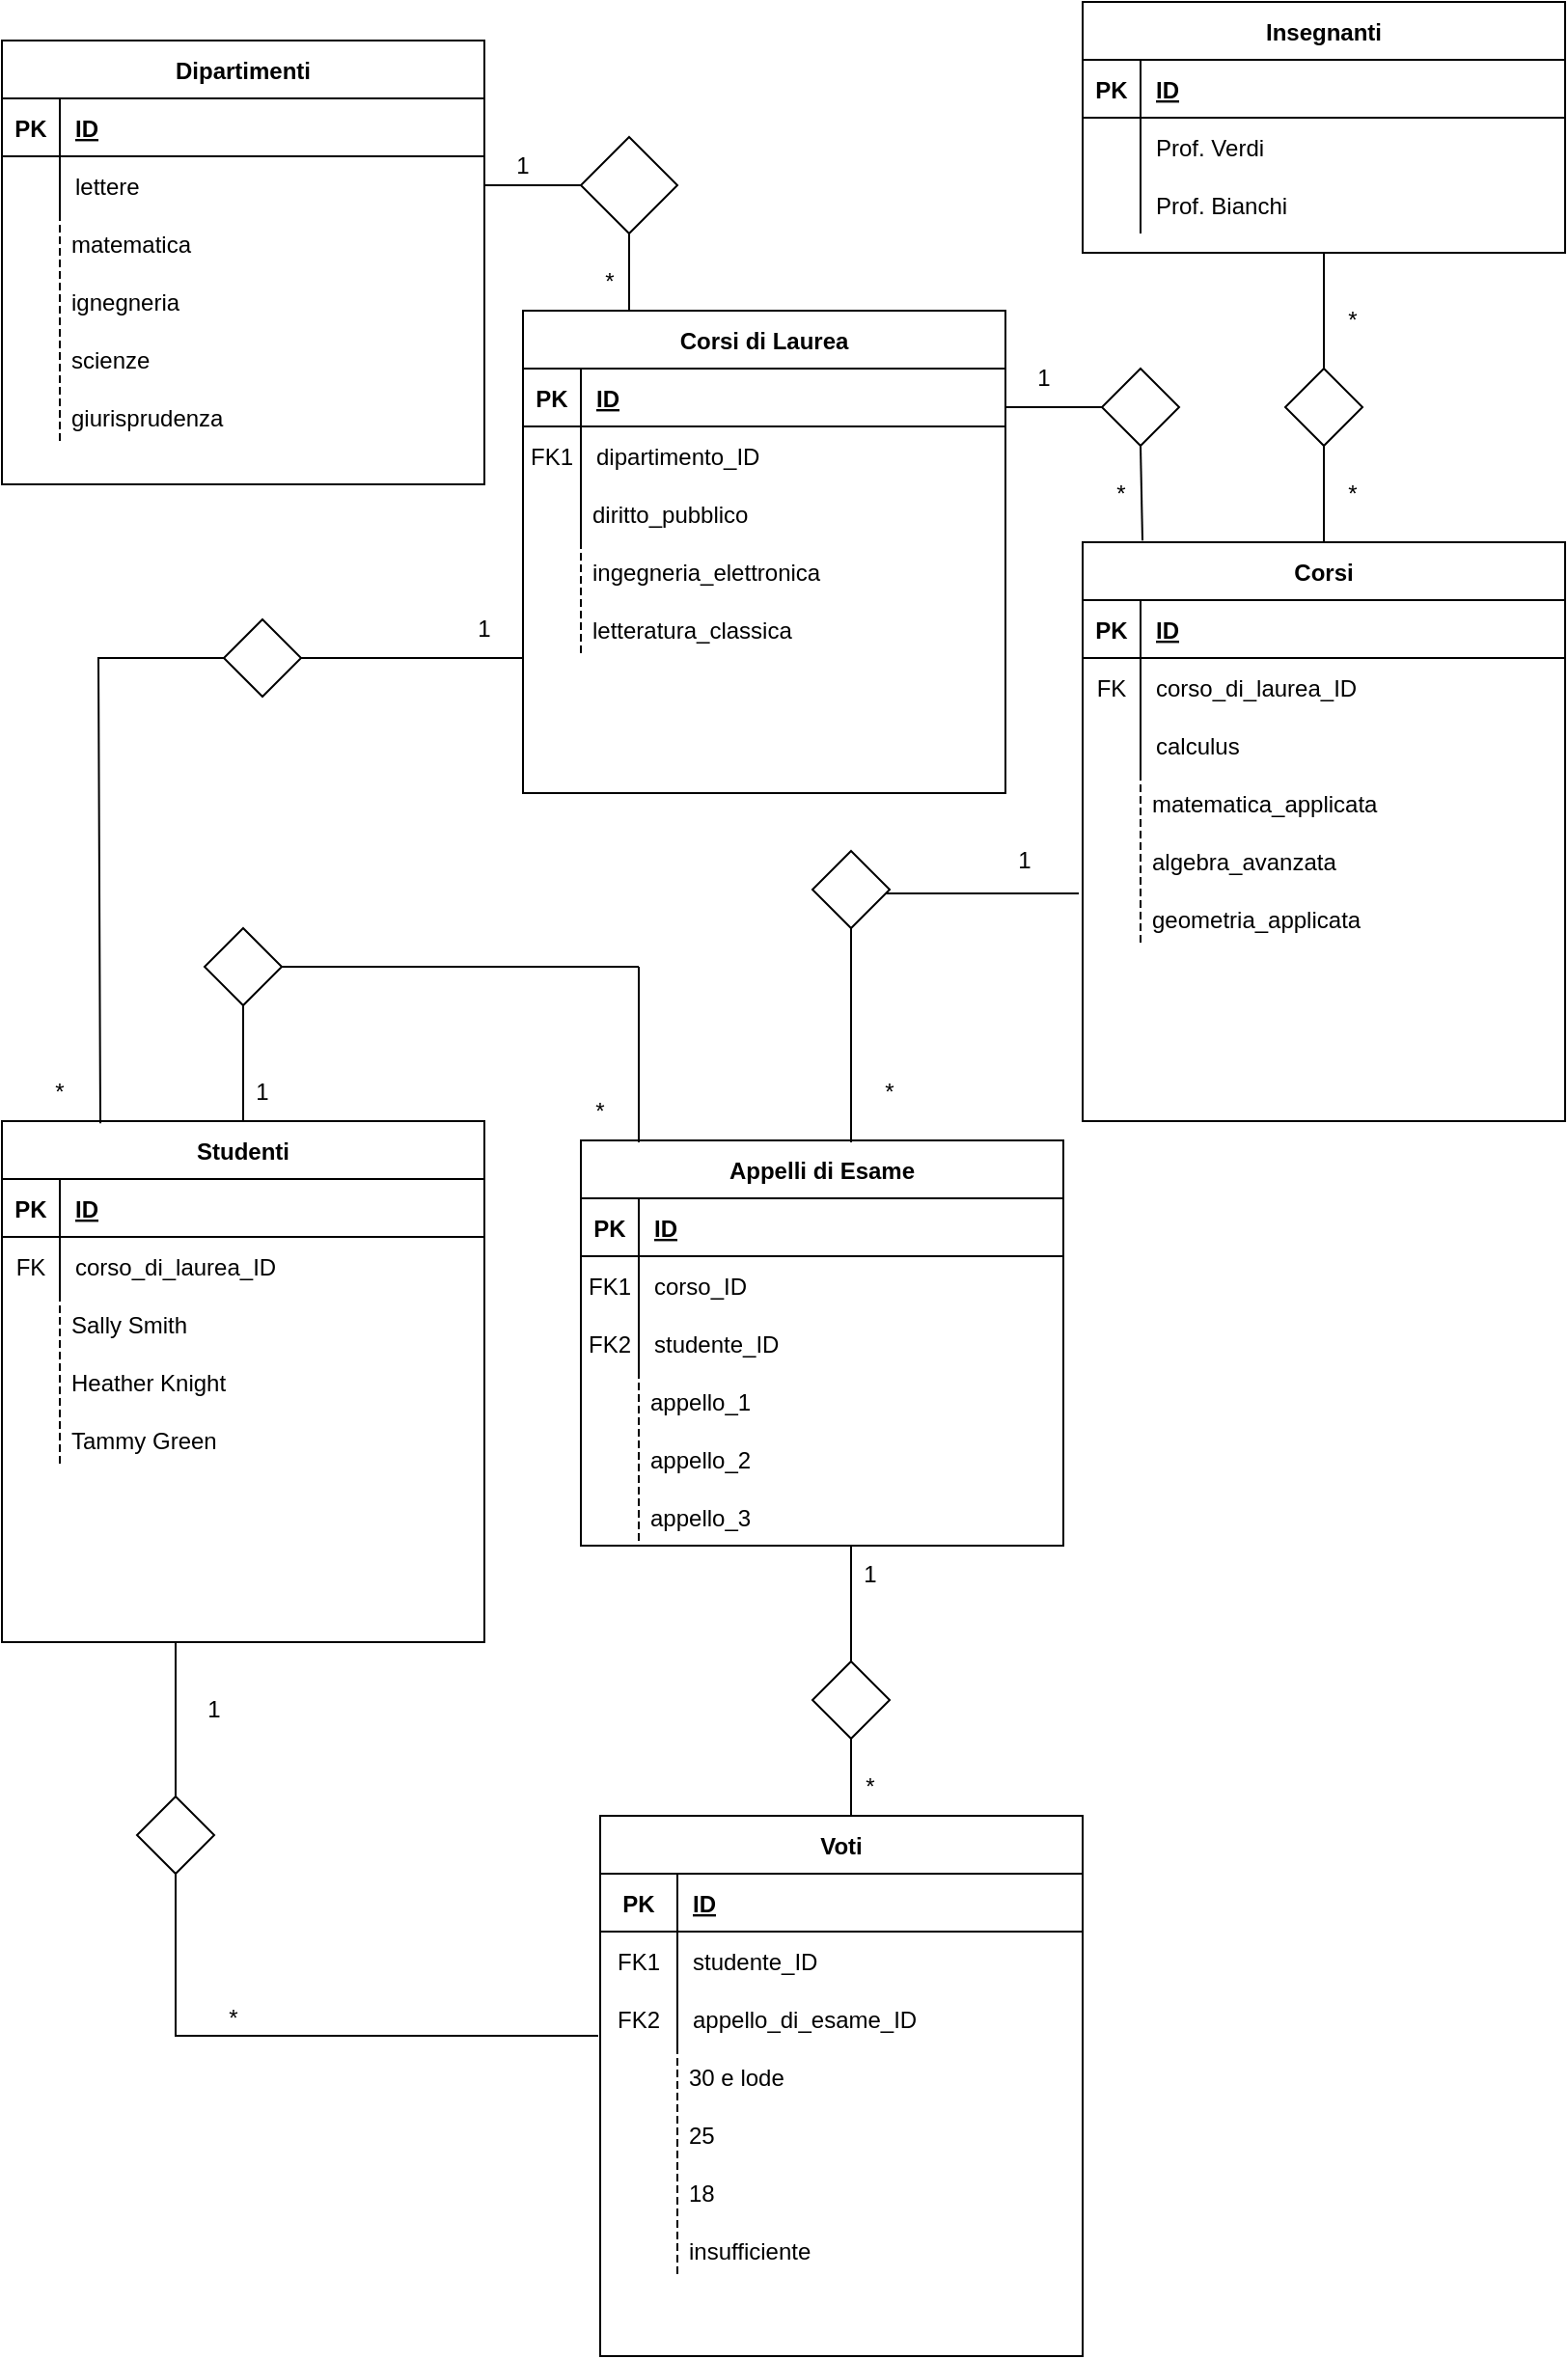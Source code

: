 <mxfile version="17.1.3" type="device"><diagram id="R2lEEEUBdFMjLlhIrx00" name="Page-1"><mxGraphModel dx="1109" dy="540" grid="1" gridSize="10" guides="1" tooltips="1" connect="1" arrows="1" fold="1" page="1" pageScale="1" pageWidth="850" pageHeight="1100" math="0" shadow="0" extFonts="Permanent Marker^https://fonts.googleapis.com/css?family=Permanent+Marker"><root><mxCell id="0"/><mxCell id="1" parent="0"/><mxCell id="C-vyLk0tnHw3VtMMgP7b-2" value="Corsi di Laurea" style="shape=table;startSize=30;container=1;collapsible=1;childLayout=tableLayout;fixedRows=1;rowLines=0;fontStyle=1;align=center;resizeLast=1;" parent="1" vertex="1"><mxGeometry x="300" y="180" width="250" height="250" as="geometry"/></mxCell><mxCell id="C-vyLk0tnHw3VtMMgP7b-3" value="" style="shape=partialRectangle;collapsible=0;dropTarget=0;pointerEvents=0;fillColor=none;points=[[0,0.5],[1,0.5]];portConstraint=eastwest;top=0;left=0;right=0;bottom=1;" parent="C-vyLk0tnHw3VtMMgP7b-2" vertex="1"><mxGeometry y="30" width="250" height="30" as="geometry"/></mxCell><mxCell id="C-vyLk0tnHw3VtMMgP7b-4" value="PK" style="shape=partialRectangle;overflow=hidden;connectable=0;fillColor=none;top=0;left=0;bottom=0;right=0;fontStyle=1;" parent="C-vyLk0tnHw3VtMMgP7b-3" vertex="1"><mxGeometry width="30" height="30" as="geometry"><mxRectangle width="30" height="30" as="alternateBounds"/></mxGeometry></mxCell><mxCell id="C-vyLk0tnHw3VtMMgP7b-5" value="ID" style="shape=partialRectangle;overflow=hidden;connectable=0;fillColor=none;top=0;left=0;bottom=0;right=0;align=left;spacingLeft=6;fontStyle=5;" parent="C-vyLk0tnHw3VtMMgP7b-3" vertex="1"><mxGeometry x="30" width="220" height="30" as="geometry"><mxRectangle width="220" height="30" as="alternateBounds"/></mxGeometry></mxCell><mxCell id="C-vyLk0tnHw3VtMMgP7b-6" value="" style="shape=partialRectangle;collapsible=0;dropTarget=0;pointerEvents=0;fillColor=none;points=[[0,0.5],[1,0.5]];portConstraint=eastwest;top=0;left=0;right=0;bottom=0;" parent="C-vyLk0tnHw3VtMMgP7b-2" vertex="1"><mxGeometry y="60" width="250" height="30" as="geometry"/></mxCell><mxCell id="C-vyLk0tnHw3VtMMgP7b-7" value="FK1" style="shape=partialRectangle;overflow=hidden;connectable=0;fillColor=none;top=0;left=0;bottom=0;right=0;" parent="C-vyLk0tnHw3VtMMgP7b-6" vertex="1"><mxGeometry width="30" height="30" as="geometry"><mxRectangle width="30" height="30" as="alternateBounds"/></mxGeometry></mxCell><mxCell id="C-vyLk0tnHw3VtMMgP7b-8" value="dipartimento_ID" style="shape=partialRectangle;overflow=hidden;connectable=0;fillColor=none;top=0;left=0;bottom=0;right=0;align=left;spacingLeft=6;" parent="C-vyLk0tnHw3VtMMgP7b-6" vertex="1"><mxGeometry x="30" width="220" height="30" as="geometry"><mxRectangle width="220" height="30" as="alternateBounds"/></mxGeometry></mxCell><mxCell id="C-vyLk0tnHw3VtMMgP7b-9" value="" style="shape=partialRectangle;collapsible=0;dropTarget=0;pointerEvents=0;fillColor=none;points=[[0,0.5],[1,0.5]];portConstraint=eastwest;top=0;left=0;right=0;bottom=0;" parent="C-vyLk0tnHw3VtMMgP7b-2" vertex="1"><mxGeometry y="90" width="250" height="30" as="geometry"/></mxCell><mxCell id="C-vyLk0tnHw3VtMMgP7b-10" value="" style="shape=partialRectangle;overflow=hidden;connectable=0;fillColor=none;top=0;left=0;bottom=0;right=0;" parent="C-vyLk0tnHw3VtMMgP7b-9" vertex="1"><mxGeometry width="30" height="30" as="geometry"><mxRectangle width="30" height="30" as="alternateBounds"/></mxGeometry></mxCell><mxCell id="C-vyLk0tnHw3VtMMgP7b-11" value="" style="shape=partialRectangle;overflow=hidden;connectable=0;fillColor=none;top=0;left=0;bottom=0;right=0;align=left;spacingLeft=6;" parent="C-vyLk0tnHw3VtMMgP7b-9" vertex="1"><mxGeometry x="30" width="220" height="30" as="geometry"><mxRectangle width="220" height="30" as="alternateBounds"/></mxGeometry></mxCell><mxCell id="C-vyLk0tnHw3VtMMgP7b-13" value="Corsi" style="shape=table;startSize=30;container=1;collapsible=1;childLayout=tableLayout;fixedRows=1;rowLines=0;fontStyle=1;align=center;resizeLast=1;" parent="1" vertex="1"><mxGeometry x="590" y="300" width="250" height="300" as="geometry"/></mxCell><mxCell id="C-vyLk0tnHw3VtMMgP7b-14" value="" style="shape=partialRectangle;collapsible=0;dropTarget=0;pointerEvents=0;fillColor=none;points=[[0,0.5],[1,0.5]];portConstraint=eastwest;top=0;left=0;right=0;bottom=1;" parent="C-vyLk0tnHw3VtMMgP7b-13" vertex="1"><mxGeometry y="30" width="250" height="30" as="geometry"/></mxCell><mxCell id="C-vyLk0tnHw3VtMMgP7b-15" value="PK" style="shape=partialRectangle;overflow=hidden;connectable=0;fillColor=none;top=0;left=0;bottom=0;right=0;fontStyle=1;" parent="C-vyLk0tnHw3VtMMgP7b-14" vertex="1"><mxGeometry width="30" height="30" as="geometry"><mxRectangle width="30" height="30" as="alternateBounds"/></mxGeometry></mxCell><mxCell id="C-vyLk0tnHw3VtMMgP7b-16" value="ID" style="shape=partialRectangle;overflow=hidden;connectable=0;fillColor=none;top=0;left=0;bottom=0;right=0;align=left;spacingLeft=6;fontStyle=5;" parent="C-vyLk0tnHw3VtMMgP7b-14" vertex="1"><mxGeometry x="30" width="220" height="30" as="geometry"><mxRectangle width="220" height="30" as="alternateBounds"/></mxGeometry></mxCell><mxCell id="C-vyLk0tnHw3VtMMgP7b-17" value="" style="shape=partialRectangle;collapsible=0;dropTarget=0;pointerEvents=0;fillColor=none;points=[[0,0.5],[1,0.5]];portConstraint=eastwest;top=0;left=0;right=0;bottom=0;" parent="C-vyLk0tnHw3VtMMgP7b-13" vertex="1"><mxGeometry y="60" width="250" height="30" as="geometry"/></mxCell><mxCell id="C-vyLk0tnHw3VtMMgP7b-18" value="FK" style="shape=partialRectangle;overflow=hidden;connectable=0;fillColor=none;top=0;left=0;bottom=0;right=0;" parent="C-vyLk0tnHw3VtMMgP7b-17" vertex="1"><mxGeometry width="30" height="30" as="geometry"><mxRectangle width="30" height="30" as="alternateBounds"/></mxGeometry></mxCell><mxCell id="C-vyLk0tnHw3VtMMgP7b-19" value="corso_di_laurea_ID" style="shape=partialRectangle;overflow=hidden;connectable=0;fillColor=none;top=0;left=0;bottom=0;right=0;align=left;spacingLeft=6;" parent="C-vyLk0tnHw3VtMMgP7b-17" vertex="1"><mxGeometry x="30" width="220" height="30" as="geometry"><mxRectangle width="220" height="30" as="alternateBounds"/></mxGeometry></mxCell><mxCell id="C-vyLk0tnHw3VtMMgP7b-20" value="" style="shape=partialRectangle;collapsible=0;dropTarget=0;pointerEvents=0;fillColor=none;points=[[0,0.5],[1,0.5]];portConstraint=eastwest;top=0;left=0;right=0;bottom=0;" parent="C-vyLk0tnHw3VtMMgP7b-13" vertex="1"><mxGeometry y="90" width="250" height="30" as="geometry"/></mxCell><mxCell id="C-vyLk0tnHw3VtMMgP7b-21" value="" style="shape=partialRectangle;overflow=hidden;connectable=0;fillColor=none;top=0;left=0;bottom=0;right=0;" parent="C-vyLk0tnHw3VtMMgP7b-20" vertex="1"><mxGeometry width="30" height="30" as="geometry"><mxRectangle width="30" height="30" as="alternateBounds"/></mxGeometry></mxCell><mxCell id="C-vyLk0tnHw3VtMMgP7b-22" value="calculus" style="shape=partialRectangle;overflow=hidden;connectable=0;fillColor=none;top=0;left=0;bottom=0;right=0;align=left;spacingLeft=6;" parent="C-vyLk0tnHw3VtMMgP7b-20" vertex="1"><mxGeometry x="30" width="220" height="30" as="geometry"><mxRectangle width="220" height="30" as="alternateBounds"/></mxGeometry></mxCell><mxCell id="C-vyLk0tnHw3VtMMgP7b-23" value="Dipartimenti" style="shape=table;startSize=30;container=1;collapsible=1;childLayout=tableLayout;fixedRows=1;rowLines=0;fontStyle=1;align=center;resizeLast=1;" parent="1" vertex="1"><mxGeometry x="30" y="40" width="250" height="230" as="geometry"/></mxCell><mxCell id="C-vyLk0tnHw3VtMMgP7b-24" value="" style="shape=partialRectangle;collapsible=0;dropTarget=0;pointerEvents=0;fillColor=none;points=[[0,0.5],[1,0.5]];portConstraint=eastwest;top=0;left=0;right=0;bottom=1;" parent="C-vyLk0tnHw3VtMMgP7b-23" vertex="1"><mxGeometry y="30" width="250" height="30" as="geometry"/></mxCell><mxCell id="C-vyLk0tnHw3VtMMgP7b-25" value="PK" style="shape=partialRectangle;overflow=hidden;connectable=0;fillColor=none;top=0;left=0;bottom=0;right=0;fontStyle=1;" parent="C-vyLk0tnHw3VtMMgP7b-24" vertex="1"><mxGeometry width="30" height="30" as="geometry"><mxRectangle width="30" height="30" as="alternateBounds"/></mxGeometry></mxCell><mxCell id="C-vyLk0tnHw3VtMMgP7b-26" value="ID" style="shape=partialRectangle;overflow=hidden;connectable=0;fillColor=none;top=0;left=0;bottom=0;right=0;align=left;spacingLeft=6;fontStyle=5;" parent="C-vyLk0tnHw3VtMMgP7b-24" vertex="1"><mxGeometry x="30" width="220" height="30" as="geometry"><mxRectangle width="220" height="30" as="alternateBounds"/></mxGeometry></mxCell><mxCell id="C-vyLk0tnHw3VtMMgP7b-27" value="" style="shape=partialRectangle;collapsible=0;dropTarget=0;pointerEvents=0;fillColor=none;points=[[0,0.5],[1,0.5]];portConstraint=eastwest;top=0;left=0;right=0;bottom=0;" parent="C-vyLk0tnHw3VtMMgP7b-23" vertex="1"><mxGeometry y="60" width="250" height="30" as="geometry"/></mxCell><mxCell id="C-vyLk0tnHw3VtMMgP7b-28" value="" style="shape=partialRectangle;overflow=hidden;connectable=0;fillColor=none;top=0;left=0;bottom=0;right=0;" parent="C-vyLk0tnHw3VtMMgP7b-27" vertex="1"><mxGeometry width="30" height="30" as="geometry"><mxRectangle width="30" height="30" as="alternateBounds"/></mxGeometry></mxCell><mxCell id="C-vyLk0tnHw3VtMMgP7b-29" value="lettere" style="shape=partialRectangle;overflow=hidden;connectable=0;fillColor=none;top=0;left=0;bottom=0;right=0;align=left;spacingLeft=6;" parent="C-vyLk0tnHw3VtMMgP7b-27" vertex="1"><mxGeometry x="30" width="220" height="30" as="geometry"><mxRectangle width="220" height="30" as="alternateBounds"/></mxGeometry></mxCell><mxCell id="PQGP0BRAp10tOO9a3jna-2" value="Appelli di Esame" style="shape=table;startSize=30;container=1;collapsible=1;childLayout=tableLayout;fixedRows=1;rowLines=0;fontStyle=1;align=center;resizeLast=1;" vertex="1" parent="1"><mxGeometry x="330" y="610" width="250" height="210" as="geometry"/></mxCell><mxCell id="PQGP0BRAp10tOO9a3jna-3" value="" style="shape=partialRectangle;collapsible=0;dropTarget=0;pointerEvents=0;fillColor=none;points=[[0,0.5],[1,0.5]];portConstraint=eastwest;top=0;left=0;right=0;bottom=1;" vertex="1" parent="PQGP0BRAp10tOO9a3jna-2"><mxGeometry y="30" width="250" height="30" as="geometry"/></mxCell><mxCell id="PQGP0BRAp10tOO9a3jna-4" value="PK" style="shape=partialRectangle;overflow=hidden;connectable=0;fillColor=none;top=0;left=0;bottom=0;right=0;fontStyle=1;" vertex="1" parent="PQGP0BRAp10tOO9a3jna-3"><mxGeometry width="30" height="30" as="geometry"><mxRectangle width="30" height="30" as="alternateBounds"/></mxGeometry></mxCell><mxCell id="PQGP0BRAp10tOO9a3jna-5" value="ID" style="shape=partialRectangle;overflow=hidden;connectable=0;fillColor=none;top=0;left=0;bottom=0;right=0;align=left;spacingLeft=6;fontStyle=5;" vertex="1" parent="PQGP0BRAp10tOO9a3jna-3"><mxGeometry x="30" width="220" height="30" as="geometry"><mxRectangle width="220" height="30" as="alternateBounds"/></mxGeometry></mxCell><mxCell id="PQGP0BRAp10tOO9a3jna-6" value="" style="shape=partialRectangle;collapsible=0;dropTarget=0;pointerEvents=0;fillColor=none;points=[[0,0.5],[1,0.5]];portConstraint=eastwest;top=0;left=0;right=0;bottom=0;" vertex="1" parent="PQGP0BRAp10tOO9a3jna-2"><mxGeometry y="60" width="250" height="30" as="geometry"/></mxCell><mxCell id="PQGP0BRAp10tOO9a3jna-7" value="FK1" style="shape=partialRectangle;overflow=hidden;connectable=0;fillColor=none;top=0;left=0;bottom=0;right=0;" vertex="1" parent="PQGP0BRAp10tOO9a3jna-6"><mxGeometry width="30" height="30" as="geometry"><mxRectangle width="30" height="30" as="alternateBounds"/></mxGeometry></mxCell><mxCell id="PQGP0BRAp10tOO9a3jna-8" value="corso_ID" style="shape=partialRectangle;overflow=hidden;connectable=0;fillColor=none;top=0;left=0;bottom=0;right=0;align=left;spacingLeft=6;" vertex="1" parent="PQGP0BRAp10tOO9a3jna-6"><mxGeometry x="30" width="220" height="30" as="geometry"><mxRectangle width="220" height="30" as="alternateBounds"/></mxGeometry></mxCell><mxCell id="PQGP0BRAp10tOO9a3jna-9" value="" style="shape=partialRectangle;collapsible=0;dropTarget=0;pointerEvents=0;fillColor=none;points=[[0,0.5],[1,0.5]];portConstraint=eastwest;top=0;left=0;right=0;bottom=0;" vertex="1" parent="PQGP0BRAp10tOO9a3jna-2"><mxGeometry y="90" width="250" height="30" as="geometry"/></mxCell><mxCell id="PQGP0BRAp10tOO9a3jna-10" value="FK2" style="shape=partialRectangle;overflow=hidden;connectable=0;fillColor=none;top=0;left=0;bottom=0;right=0;" vertex="1" parent="PQGP0BRAp10tOO9a3jna-9"><mxGeometry width="30" height="30" as="geometry"><mxRectangle width="30" height="30" as="alternateBounds"/></mxGeometry></mxCell><mxCell id="PQGP0BRAp10tOO9a3jna-11" value="studente_ID" style="shape=partialRectangle;overflow=hidden;connectable=0;fillColor=none;top=0;left=0;bottom=0;right=0;align=left;spacingLeft=6;" vertex="1" parent="PQGP0BRAp10tOO9a3jna-9"><mxGeometry x="30" width="220" height="30" as="geometry"><mxRectangle width="220" height="30" as="alternateBounds"/></mxGeometry></mxCell><mxCell id="PQGP0BRAp10tOO9a3jna-12" value="Insegnanti" style="shape=table;startSize=30;container=1;collapsible=1;childLayout=tableLayout;fixedRows=1;rowLines=0;fontStyle=1;align=center;resizeLast=1;" vertex="1" parent="1"><mxGeometry x="590" y="20" width="250" height="130" as="geometry"/></mxCell><mxCell id="PQGP0BRAp10tOO9a3jna-13" value="" style="shape=partialRectangle;collapsible=0;dropTarget=0;pointerEvents=0;fillColor=none;points=[[0,0.5],[1,0.5]];portConstraint=eastwest;top=0;left=0;right=0;bottom=1;" vertex="1" parent="PQGP0BRAp10tOO9a3jna-12"><mxGeometry y="30" width="250" height="30" as="geometry"/></mxCell><mxCell id="PQGP0BRAp10tOO9a3jna-14" value="PK" style="shape=partialRectangle;overflow=hidden;connectable=0;fillColor=none;top=0;left=0;bottom=0;right=0;fontStyle=1;" vertex="1" parent="PQGP0BRAp10tOO9a3jna-13"><mxGeometry width="30" height="30" as="geometry"><mxRectangle width="30" height="30" as="alternateBounds"/></mxGeometry></mxCell><mxCell id="PQGP0BRAp10tOO9a3jna-15" value="ID" style="shape=partialRectangle;overflow=hidden;connectable=0;fillColor=none;top=0;left=0;bottom=0;right=0;align=left;spacingLeft=6;fontStyle=5;" vertex="1" parent="PQGP0BRAp10tOO9a3jna-13"><mxGeometry x="30" width="220" height="30" as="geometry"><mxRectangle width="220" height="30" as="alternateBounds"/></mxGeometry></mxCell><mxCell id="PQGP0BRAp10tOO9a3jna-16" value="" style="shape=partialRectangle;collapsible=0;dropTarget=0;pointerEvents=0;fillColor=none;points=[[0,0.5],[1,0.5]];portConstraint=eastwest;top=0;left=0;right=0;bottom=0;" vertex="1" parent="PQGP0BRAp10tOO9a3jna-12"><mxGeometry y="60" width="250" height="30" as="geometry"/></mxCell><mxCell id="PQGP0BRAp10tOO9a3jna-17" value="" style="shape=partialRectangle;overflow=hidden;connectable=0;fillColor=none;top=0;left=0;bottom=0;right=0;" vertex="1" parent="PQGP0BRAp10tOO9a3jna-16"><mxGeometry width="30" height="30" as="geometry"><mxRectangle width="30" height="30" as="alternateBounds"/></mxGeometry></mxCell><mxCell id="PQGP0BRAp10tOO9a3jna-18" value="Prof. Verdi" style="shape=partialRectangle;overflow=hidden;connectable=0;fillColor=none;top=0;left=0;bottom=0;right=0;align=left;spacingLeft=6;" vertex="1" parent="PQGP0BRAp10tOO9a3jna-16"><mxGeometry x="30" width="220" height="30" as="geometry"><mxRectangle width="220" height="30" as="alternateBounds"/></mxGeometry></mxCell><mxCell id="PQGP0BRAp10tOO9a3jna-19" value="" style="shape=partialRectangle;collapsible=0;dropTarget=0;pointerEvents=0;fillColor=none;points=[[0,0.5],[1,0.5]];portConstraint=eastwest;top=0;left=0;right=0;bottom=0;" vertex="1" parent="PQGP0BRAp10tOO9a3jna-12"><mxGeometry y="90" width="250" height="30" as="geometry"/></mxCell><mxCell id="PQGP0BRAp10tOO9a3jna-20" value="" style="shape=partialRectangle;overflow=hidden;connectable=0;fillColor=none;top=0;left=0;bottom=0;right=0;" vertex="1" parent="PQGP0BRAp10tOO9a3jna-19"><mxGeometry width="30" height="30" as="geometry"><mxRectangle width="30" height="30" as="alternateBounds"/></mxGeometry></mxCell><mxCell id="PQGP0BRAp10tOO9a3jna-21" value="Prof. Bianchi" style="shape=partialRectangle;overflow=hidden;connectable=0;fillColor=none;top=0;left=0;bottom=0;right=0;align=left;spacingLeft=6;" vertex="1" parent="PQGP0BRAp10tOO9a3jna-19"><mxGeometry x="30" width="220" height="30" as="geometry"><mxRectangle width="220" height="30" as="alternateBounds"/></mxGeometry></mxCell><mxCell id="PQGP0BRAp10tOO9a3jna-22" value="Voti" style="shape=table;startSize=30;container=1;collapsible=1;childLayout=tableLayout;fixedRows=1;rowLines=0;fontStyle=1;align=center;resizeLast=1;" vertex="1" parent="1"><mxGeometry x="340" y="960" width="250" height="280" as="geometry"/></mxCell><mxCell id="PQGP0BRAp10tOO9a3jna-23" value="" style="shape=partialRectangle;collapsible=0;dropTarget=0;pointerEvents=0;fillColor=none;points=[[0,0.5],[1,0.5]];portConstraint=eastwest;top=0;left=0;right=0;bottom=1;" vertex="1" parent="PQGP0BRAp10tOO9a3jna-22"><mxGeometry y="30" width="250" height="30" as="geometry"/></mxCell><mxCell id="PQGP0BRAp10tOO9a3jna-24" value="PK" style="shape=partialRectangle;overflow=hidden;connectable=0;fillColor=none;top=0;left=0;bottom=0;right=0;fontStyle=1;" vertex="1" parent="PQGP0BRAp10tOO9a3jna-23"><mxGeometry width="40" height="30" as="geometry"><mxRectangle width="40" height="30" as="alternateBounds"/></mxGeometry></mxCell><mxCell id="PQGP0BRAp10tOO9a3jna-25" value="ID" style="shape=partialRectangle;overflow=hidden;connectable=0;fillColor=none;top=0;left=0;bottom=0;right=0;align=left;spacingLeft=6;fontStyle=5;" vertex="1" parent="PQGP0BRAp10tOO9a3jna-23"><mxGeometry x="40" width="210" height="30" as="geometry"><mxRectangle width="210" height="30" as="alternateBounds"/></mxGeometry></mxCell><mxCell id="PQGP0BRAp10tOO9a3jna-26" value="" style="shape=partialRectangle;collapsible=0;dropTarget=0;pointerEvents=0;fillColor=none;points=[[0,0.5],[1,0.5]];portConstraint=eastwest;top=0;left=0;right=0;bottom=0;" vertex="1" parent="PQGP0BRAp10tOO9a3jna-22"><mxGeometry y="60" width="250" height="30" as="geometry"/></mxCell><mxCell id="PQGP0BRAp10tOO9a3jna-27" value="FK1" style="shape=partialRectangle;overflow=hidden;connectable=0;fillColor=none;top=0;left=0;bottom=0;right=0;" vertex="1" parent="PQGP0BRAp10tOO9a3jna-26"><mxGeometry width="40" height="30" as="geometry"><mxRectangle width="40" height="30" as="alternateBounds"/></mxGeometry></mxCell><mxCell id="PQGP0BRAp10tOO9a3jna-28" value="studente_ID" style="shape=partialRectangle;overflow=hidden;connectable=0;fillColor=none;top=0;left=0;bottom=0;right=0;align=left;spacingLeft=6;" vertex="1" parent="PQGP0BRAp10tOO9a3jna-26"><mxGeometry x="40" width="210" height="30" as="geometry"><mxRectangle width="210" height="30" as="alternateBounds"/></mxGeometry></mxCell><mxCell id="PQGP0BRAp10tOO9a3jna-68" value="" style="shape=tableRow;horizontal=0;startSize=0;swimlaneHead=0;swimlaneBody=0;fillColor=none;collapsible=0;dropTarget=0;points=[[0,0.5],[1,0.5]];portConstraint=eastwest;top=0;left=0;right=0;bottom=0;" vertex="1" parent="PQGP0BRAp10tOO9a3jna-22"><mxGeometry y="90" width="250" height="30" as="geometry"/></mxCell><mxCell id="PQGP0BRAp10tOO9a3jna-69" value="FK2" style="shape=partialRectangle;connectable=0;fillColor=none;top=0;left=0;bottom=0;right=0;fontStyle=0;overflow=hidden;" vertex="1" parent="PQGP0BRAp10tOO9a3jna-68"><mxGeometry width="40" height="30" as="geometry"><mxRectangle width="40" height="30" as="alternateBounds"/></mxGeometry></mxCell><mxCell id="PQGP0BRAp10tOO9a3jna-70" value="appello_di_esame_ID" style="shape=partialRectangle;connectable=0;fillColor=none;top=0;left=0;bottom=0;right=0;align=left;spacingLeft=6;fontStyle=0;overflow=hidden;" vertex="1" parent="PQGP0BRAp10tOO9a3jna-68"><mxGeometry x="40" width="210" height="30" as="geometry"><mxRectangle width="210" height="30" as="alternateBounds"/></mxGeometry></mxCell><mxCell id="PQGP0BRAp10tOO9a3jna-29" value="Studenti" style="shape=table;startSize=30;container=1;collapsible=1;childLayout=tableLayout;fixedRows=1;rowLines=0;fontStyle=1;align=center;resizeLast=1;" vertex="1" parent="1"><mxGeometry x="30" y="600" width="250" height="270" as="geometry"/></mxCell><mxCell id="PQGP0BRAp10tOO9a3jna-30" value="" style="shape=partialRectangle;collapsible=0;dropTarget=0;pointerEvents=0;fillColor=none;points=[[0,0.5],[1,0.5]];portConstraint=eastwest;top=0;left=0;right=0;bottom=1;" vertex="1" parent="PQGP0BRAp10tOO9a3jna-29"><mxGeometry y="30" width="250" height="30" as="geometry"/></mxCell><mxCell id="PQGP0BRAp10tOO9a3jna-31" value="PK" style="shape=partialRectangle;overflow=hidden;connectable=0;fillColor=none;top=0;left=0;bottom=0;right=0;fontStyle=1;" vertex="1" parent="PQGP0BRAp10tOO9a3jna-30"><mxGeometry width="30" height="30" as="geometry"><mxRectangle width="30" height="30" as="alternateBounds"/></mxGeometry></mxCell><mxCell id="PQGP0BRAp10tOO9a3jna-32" value="ID" style="shape=partialRectangle;overflow=hidden;connectable=0;fillColor=none;top=0;left=0;bottom=0;right=0;align=left;spacingLeft=6;fontStyle=5;" vertex="1" parent="PQGP0BRAp10tOO9a3jna-30"><mxGeometry x="30" width="220" height="30" as="geometry"><mxRectangle width="220" height="30" as="alternateBounds"/></mxGeometry></mxCell><mxCell id="PQGP0BRAp10tOO9a3jna-33" value="" style="shape=partialRectangle;collapsible=0;dropTarget=0;pointerEvents=0;fillColor=none;points=[[0,0.5],[1,0.5]];portConstraint=eastwest;top=0;left=0;right=0;bottom=0;" vertex="1" parent="PQGP0BRAp10tOO9a3jna-29"><mxGeometry y="60" width="250" height="30" as="geometry"/></mxCell><mxCell id="PQGP0BRAp10tOO9a3jna-34" value="FK" style="shape=partialRectangle;overflow=hidden;connectable=0;fillColor=none;top=0;left=0;bottom=0;right=0;" vertex="1" parent="PQGP0BRAp10tOO9a3jna-33"><mxGeometry width="30" height="30" as="geometry"><mxRectangle width="30" height="30" as="alternateBounds"/></mxGeometry></mxCell><mxCell id="PQGP0BRAp10tOO9a3jna-35" value="corso_di_laurea_ID" style="shape=partialRectangle;overflow=hidden;connectable=0;fillColor=none;top=0;left=0;bottom=0;right=0;align=left;spacingLeft=6;" vertex="1" parent="PQGP0BRAp10tOO9a3jna-33"><mxGeometry x="30" width="220" height="30" as="geometry"><mxRectangle width="220" height="30" as="alternateBounds"/></mxGeometry></mxCell><mxCell id="PQGP0BRAp10tOO9a3jna-36" value="matematica" style="shape=partialRectangle;fillColor=none;align=left;verticalAlign=middle;strokeColor=none;spacingLeft=34;rotatable=0;points=[[0,0.5],[1,0.5]];portConstraint=eastwest;dropTarget=0;" vertex="1" parent="1"><mxGeometry x="30" y="130" width="90" height="30" as="geometry"/></mxCell><mxCell id="PQGP0BRAp10tOO9a3jna-37" value="" style="shape=partialRectangle;top=0;left=0;bottom=0;fillColor=none;stokeWidth=1;dashed=1;align=left;verticalAlign=middle;spacingLeft=4;spacingRight=4;overflow=hidden;rotatable=0;points=[];portConstraint=eastwest;part=1;" vertex="1" connectable="0" parent="PQGP0BRAp10tOO9a3jna-36"><mxGeometry width="30" height="30" as="geometry"/></mxCell><mxCell id="PQGP0BRAp10tOO9a3jna-38" value="ignegneria" style="shape=partialRectangle;fillColor=none;align=left;verticalAlign=middle;strokeColor=none;spacingLeft=34;rotatable=0;points=[[0,0.5],[1,0.5]];portConstraint=eastwest;dropTarget=0;" vertex="1" parent="1"><mxGeometry x="30" y="160" width="90" height="30" as="geometry"/></mxCell><mxCell id="PQGP0BRAp10tOO9a3jna-39" value="" style="shape=partialRectangle;top=0;left=0;bottom=0;fillColor=none;stokeWidth=1;dashed=1;align=left;verticalAlign=middle;spacingLeft=4;spacingRight=4;overflow=hidden;rotatable=0;points=[];portConstraint=eastwest;part=1;" vertex="1" connectable="0" parent="PQGP0BRAp10tOO9a3jna-38"><mxGeometry width="30" height="30" as="geometry"/></mxCell><mxCell id="PQGP0BRAp10tOO9a3jna-45" value="letteratura_classica" style="shape=partialRectangle;fillColor=none;align=left;verticalAlign=middle;strokeColor=none;spacingLeft=34;rotatable=0;points=[[0,0.5],[1,0.5]];portConstraint=eastwest;dropTarget=0;" vertex="1" parent="1"><mxGeometry x="300" y="330" width="90" height="30" as="geometry"/></mxCell><mxCell id="PQGP0BRAp10tOO9a3jna-46" value="" style="shape=partialRectangle;top=0;left=0;bottom=0;fillColor=none;stokeWidth=1;dashed=1;align=left;verticalAlign=middle;spacingLeft=4;spacingRight=4;overflow=hidden;rotatable=0;points=[];portConstraint=eastwest;part=1;" vertex="1" connectable="0" parent="PQGP0BRAp10tOO9a3jna-45"><mxGeometry width="30" height="30" as="geometry"/></mxCell><mxCell id="PQGP0BRAp10tOO9a3jna-49" value="ingegneria_elettronica" style="shape=partialRectangle;fillColor=none;align=left;verticalAlign=middle;strokeColor=none;spacingLeft=34;rotatable=0;points=[[0,0.5],[1,0.5]];portConstraint=eastwest;dropTarget=0;" vertex="1" parent="1"><mxGeometry x="300" y="300" width="90" height="30" as="geometry"/></mxCell><mxCell id="PQGP0BRAp10tOO9a3jna-50" value="" style="shape=partialRectangle;top=0;left=0;bottom=0;fillColor=none;stokeWidth=1;dashed=1;align=left;verticalAlign=middle;spacingLeft=4;spacingRight=4;overflow=hidden;rotatable=0;points=[];portConstraint=eastwest;part=1;" vertex="1" connectable="0" parent="PQGP0BRAp10tOO9a3jna-49"><mxGeometry width="30" height="30" as="geometry"/></mxCell><mxCell id="PQGP0BRAp10tOO9a3jna-51" value="appello_2" style="shape=partialRectangle;fillColor=none;align=left;verticalAlign=middle;strokeColor=none;spacingLeft=34;rotatable=0;points=[[0,0.5],[1,0.5]];portConstraint=eastwest;dropTarget=0;" vertex="1" parent="1"><mxGeometry x="330" y="760" width="90" height="30" as="geometry"/></mxCell><mxCell id="PQGP0BRAp10tOO9a3jna-52" value="" style="shape=partialRectangle;top=0;left=0;bottom=0;fillColor=none;stokeWidth=1;dashed=1;align=left;verticalAlign=middle;spacingLeft=4;spacingRight=4;overflow=hidden;rotatable=0;points=[];portConstraint=eastwest;part=1;" vertex="1" connectable="0" parent="PQGP0BRAp10tOO9a3jna-51"><mxGeometry width="30" height="30" as="geometry"/></mxCell><mxCell id="PQGP0BRAp10tOO9a3jna-55" value="appello_3" style="shape=partialRectangle;fillColor=none;align=left;verticalAlign=middle;strokeColor=none;spacingLeft=34;rotatable=0;points=[[0,0.5],[1,0.5]];portConstraint=eastwest;dropTarget=0;" vertex="1" parent="1"><mxGeometry x="330" y="790" width="90" height="30" as="geometry"/></mxCell><mxCell id="PQGP0BRAp10tOO9a3jna-56" value="" style="shape=partialRectangle;top=0;left=0;bottom=0;fillColor=none;stokeWidth=1;dashed=1;align=left;verticalAlign=middle;spacingLeft=4;spacingRight=4;overflow=hidden;rotatable=0;points=[];portConstraint=eastwest;part=1;" vertex="1" connectable="0" parent="PQGP0BRAp10tOO9a3jna-55"><mxGeometry width="30" height="30" as="geometry"/></mxCell><mxCell id="PQGP0BRAp10tOO9a3jna-57" value="scienze" style="shape=partialRectangle;fillColor=none;align=left;verticalAlign=middle;strokeColor=none;spacingLeft=34;rotatable=0;points=[[0,0.5],[1,0.5]];portConstraint=eastwest;dropTarget=0;" vertex="1" parent="1"><mxGeometry x="30" y="190" width="90" height="30" as="geometry"/></mxCell><mxCell id="PQGP0BRAp10tOO9a3jna-58" value="" style="shape=partialRectangle;top=0;left=0;bottom=0;fillColor=none;stokeWidth=1;dashed=1;align=left;verticalAlign=middle;spacingLeft=4;spacingRight=4;overflow=hidden;rotatable=0;points=[];portConstraint=eastwest;part=1;" vertex="1" connectable="0" parent="PQGP0BRAp10tOO9a3jna-57"><mxGeometry width="30" height="30" as="geometry"/></mxCell><mxCell id="PQGP0BRAp10tOO9a3jna-59" value="giurisprudenza" style="shape=partialRectangle;fillColor=none;align=left;verticalAlign=middle;strokeColor=none;spacingLeft=34;rotatable=0;points=[[0,0.5],[1,0.5]];portConstraint=eastwest;dropTarget=0;" vertex="1" parent="1"><mxGeometry x="30" y="220" width="90" height="30" as="geometry"/></mxCell><mxCell id="PQGP0BRAp10tOO9a3jna-60" value="" style="shape=partialRectangle;top=0;left=0;bottom=0;fillColor=none;stokeWidth=1;dashed=1;align=left;verticalAlign=middle;spacingLeft=4;spacingRight=4;overflow=hidden;rotatable=0;points=[];portConstraint=eastwest;part=1;" vertex="1" connectable="0" parent="PQGP0BRAp10tOO9a3jna-59"><mxGeometry width="30" height="30" as="geometry"/></mxCell><mxCell id="PQGP0BRAp10tOO9a3jna-61" value="diritto_pubblico" style="shape=partialRectangle;fillColor=none;align=left;verticalAlign=middle;strokeColor=none;spacingLeft=34;rotatable=0;points=[[0,0.5],[1,0.5]];portConstraint=eastwest;dropTarget=0;" vertex="1" parent="1"><mxGeometry x="300" y="270" width="90" height="30" as="geometry"/></mxCell><mxCell id="PQGP0BRAp10tOO9a3jna-62" value="" style="shape=partialRectangle;top=0;left=0;bottom=0;fillColor=none;stokeWidth=1;dashed=1;align=left;verticalAlign=middle;spacingLeft=4;spacingRight=4;overflow=hidden;rotatable=0;points=[];portConstraint=eastwest;part=1;" vertex="1" connectable="0" parent="PQGP0BRAp10tOO9a3jna-61"><mxGeometry width="30" height="30" as="geometry"/></mxCell><mxCell id="PQGP0BRAp10tOO9a3jna-63" value="algebra_avanzata" style="shape=partialRectangle;fillColor=none;align=left;verticalAlign=middle;strokeColor=none;spacingLeft=34;rotatable=0;points=[[0,0.5],[1,0.5]];portConstraint=eastwest;dropTarget=0;" vertex="1" parent="1"><mxGeometry x="590" y="450" width="90" height="30" as="geometry"/></mxCell><mxCell id="PQGP0BRAp10tOO9a3jna-64" value="" style="shape=partialRectangle;top=0;left=0;bottom=0;fillColor=none;stokeWidth=1;dashed=1;align=left;verticalAlign=middle;spacingLeft=4;spacingRight=4;overflow=hidden;rotatable=0;points=[];portConstraint=eastwest;part=1;" vertex="1" connectable="0" parent="PQGP0BRAp10tOO9a3jna-63"><mxGeometry width="30" height="30" as="geometry"/></mxCell><mxCell id="PQGP0BRAp10tOO9a3jna-71" value="" style="endArrow=none;html=1;rounded=0;entryX=1;entryY=0.5;entryDx=0;entryDy=0;" edge="1" parent="1" target="C-vyLk0tnHw3VtMMgP7b-27"><mxGeometry width="50" height="50" relative="1" as="geometry"><mxPoint x="340" y="115" as="sourcePoint"/><mxPoint x="520" y="170" as="targetPoint"/></mxGeometry></mxCell><mxCell id="PQGP0BRAp10tOO9a3jna-72" value="" style="rhombus;whiteSpace=wrap;html=1;" vertex="1" parent="1"><mxGeometry x="330" y="90" width="50" height="50" as="geometry"/></mxCell><mxCell id="PQGP0BRAp10tOO9a3jna-73" value="" style="endArrow=none;html=1;rounded=0;entryX=0.5;entryY=1;entryDx=0;entryDy=0;" edge="1" parent="1" target="PQGP0BRAp10tOO9a3jna-72"><mxGeometry width="50" height="50" relative="1" as="geometry"><mxPoint x="355" y="180" as="sourcePoint"/><mxPoint x="520" y="170" as="targetPoint"/></mxGeometry></mxCell><mxCell id="PQGP0BRAp10tOO9a3jna-74" value="*" style="text;html=1;strokeColor=none;fillColor=none;align=center;verticalAlign=middle;whiteSpace=wrap;rounded=0;" vertex="1" parent="1"><mxGeometry x="700" y="170" width="60" height="30" as="geometry"/></mxCell><mxCell id="PQGP0BRAp10tOO9a3jna-75" value="1" style="text;html=1;strokeColor=none;fillColor=none;align=center;verticalAlign=middle;whiteSpace=wrap;rounded=0;" vertex="1" parent="1"><mxGeometry x="270" y="90" width="60" height="30" as="geometry"/></mxCell><mxCell id="PQGP0BRAp10tOO9a3jna-76" value="*" style="text;html=1;strokeColor=none;fillColor=none;align=center;verticalAlign=middle;whiteSpace=wrap;rounded=0;" vertex="1" parent="1"><mxGeometry x="315" y="150" width="60" height="30" as="geometry"/></mxCell><mxCell id="PQGP0BRAp10tOO9a3jna-77" value="" style="endArrow=none;html=1;rounded=0;exitX=0;exitY=0.5;exitDx=0;exitDy=0;" edge="1" parent="1" source="PQGP0BRAp10tOO9a3jna-78"><mxGeometry width="50" height="50" relative="1" as="geometry"><mxPoint x="600" y="225" as="sourcePoint"/><mxPoint x="550" y="230" as="targetPoint"/></mxGeometry></mxCell><mxCell id="PQGP0BRAp10tOO9a3jna-78" value="" style="rhombus;whiteSpace=wrap;html=1;" vertex="1" parent="1"><mxGeometry x="600" y="210" width="40" height="40" as="geometry"/></mxCell><mxCell id="PQGP0BRAp10tOO9a3jna-80" value="" style="endArrow=none;html=1;rounded=0;entryX=0.5;entryY=1;entryDx=0;entryDy=0;exitX=0.124;exitY=-0.003;exitDx=0;exitDy=0;exitPerimeter=0;" edge="1" parent="1" source="C-vyLk0tnHw3VtMMgP7b-13" target="PQGP0BRAp10tOO9a3jna-78"><mxGeometry width="50" height="50" relative="1" as="geometry"><mxPoint x="470" y="270" as="sourcePoint"/><mxPoint x="520" y="220" as="targetPoint"/></mxGeometry></mxCell><mxCell id="PQGP0BRAp10tOO9a3jna-81" value="1" style="text;html=1;strokeColor=none;fillColor=none;align=center;verticalAlign=middle;whiteSpace=wrap;rounded=0;" vertex="1" parent="1"><mxGeometry x="540" y="200" width="60" height="30" as="geometry"/></mxCell><mxCell id="PQGP0BRAp10tOO9a3jna-82" value="*" style="text;html=1;strokeColor=none;fillColor=none;align=center;verticalAlign=middle;whiteSpace=wrap;rounded=0;" vertex="1" parent="1"><mxGeometry x="580" y="260" width="60" height="30" as="geometry"/></mxCell><mxCell id="PQGP0BRAp10tOO9a3jna-84" value="matematica_applicata" style="shape=partialRectangle;fillColor=none;align=left;verticalAlign=middle;strokeColor=none;spacingLeft=34;rotatable=0;points=[[0,0.5],[1,0.5]];portConstraint=eastwest;dropTarget=0;" vertex="1" parent="1"><mxGeometry x="590" y="420" width="90" height="30" as="geometry"/></mxCell><mxCell id="PQGP0BRAp10tOO9a3jna-85" value="" style="shape=partialRectangle;top=0;left=0;bottom=0;fillColor=none;stokeWidth=1;dashed=1;align=left;verticalAlign=middle;spacingLeft=4;spacingRight=4;overflow=hidden;rotatable=0;points=[];portConstraint=eastwest;part=1;" vertex="1" connectable="0" parent="PQGP0BRAp10tOO9a3jna-84"><mxGeometry width="30" height="30" as="geometry"/></mxCell><mxCell id="PQGP0BRAp10tOO9a3jna-86" value="" style="endArrow=none;html=1;rounded=0;entryX=0.5;entryY=0;entryDx=0;entryDy=0;" edge="1" parent="1" target="C-vyLk0tnHw3VtMMgP7b-13"><mxGeometry width="50" height="50" relative="1" as="geometry"><mxPoint x="715" y="250" as="sourcePoint"/><mxPoint x="520" y="250" as="targetPoint"/></mxGeometry></mxCell><mxCell id="PQGP0BRAp10tOO9a3jna-87" value="" style="rhombus;whiteSpace=wrap;html=1;" vertex="1" parent="1"><mxGeometry x="695" y="210" width="40" height="40" as="geometry"/></mxCell><mxCell id="PQGP0BRAp10tOO9a3jna-88" value="" style="endArrow=none;html=1;rounded=0;entryX=0.5;entryY=0;entryDx=0;entryDy=0;exitX=0.5;exitY=1;exitDx=0;exitDy=0;" edge="1" parent="1" source="PQGP0BRAp10tOO9a3jna-12" target="PQGP0BRAp10tOO9a3jna-87"><mxGeometry width="50" height="50" relative="1" as="geometry"><mxPoint x="470" y="300" as="sourcePoint"/><mxPoint x="520" y="250" as="targetPoint"/></mxGeometry></mxCell><mxCell id="PQGP0BRAp10tOO9a3jna-89" value="*" style="text;html=1;strokeColor=none;fillColor=none;align=center;verticalAlign=middle;whiteSpace=wrap;rounded=0;" vertex="1" parent="1"><mxGeometry x="700" y="260" width="60" height="30" as="geometry"/></mxCell><mxCell id="PQGP0BRAp10tOO9a3jna-90" value="" style="endArrow=none;html=1;rounded=0;entryX=-0.022;entryY=1.067;entryDx=0;entryDy=0;entryPerimeter=0;" edge="1" parent="1" target="PQGP0BRAp10tOO9a3jna-63"><mxGeometry width="50" height="50" relative="1" as="geometry"><mxPoint x="480" y="482" as="sourcePoint"/><mxPoint x="520" y="590" as="targetPoint"/></mxGeometry></mxCell><mxCell id="PQGP0BRAp10tOO9a3jna-91" value="" style="rhombus;whiteSpace=wrap;html=1;" vertex="1" parent="1"><mxGeometry x="450" y="460" width="40" height="40" as="geometry"/></mxCell><mxCell id="PQGP0BRAp10tOO9a3jna-92" value="" style="endArrow=none;html=1;rounded=0;entryX=0.56;entryY=0.005;entryDx=0;entryDy=0;entryPerimeter=0;" edge="1" parent="1" target="PQGP0BRAp10tOO9a3jna-2"><mxGeometry width="50" height="50" relative="1" as="geometry"><mxPoint x="470" y="500" as="sourcePoint"/><mxPoint x="520" y="340" as="targetPoint"/></mxGeometry></mxCell><mxCell id="PQGP0BRAp10tOO9a3jna-93" value="1" style="text;html=1;strokeColor=none;fillColor=none;align=center;verticalAlign=middle;whiteSpace=wrap;rounded=0;" vertex="1" parent="1"><mxGeometry x="530" y="450" width="60" height="30" as="geometry"/></mxCell><mxCell id="PQGP0BRAp10tOO9a3jna-94" value="*" style="text;html=1;strokeColor=none;fillColor=none;align=center;verticalAlign=middle;whiteSpace=wrap;rounded=0;" vertex="1" parent="1"><mxGeometry x="460" y="570" width="60" height="30" as="geometry"/></mxCell><mxCell id="PQGP0BRAp10tOO9a3jna-95" value="" style="endArrow=none;html=1;rounded=0;entryX=0.5;entryY=0;entryDx=0;entryDy=0;" edge="1" parent="1" target="PQGP0BRAp10tOO9a3jna-29"><mxGeometry width="50" height="50" relative="1" as="geometry"><mxPoint x="155" y="540" as="sourcePoint"/><mxPoint x="520" y="560" as="targetPoint"/></mxGeometry></mxCell><mxCell id="PQGP0BRAp10tOO9a3jna-96" value="" style="rhombus;whiteSpace=wrap;html=1;" vertex="1" parent="1"><mxGeometry x="135" y="500" width="40" height="40" as="geometry"/></mxCell><mxCell id="PQGP0BRAp10tOO9a3jna-97" value="" style="endArrow=none;html=1;rounded=0;entryX=1;entryY=0.5;entryDx=0;entryDy=0;" edge="1" parent="1" target="PQGP0BRAp10tOO9a3jna-96"><mxGeometry width="50" height="50" relative="1" as="geometry"><mxPoint x="360" y="520" as="sourcePoint"/><mxPoint x="180" y="520" as="targetPoint"/></mxGeometry></mxCell><mxCell id="PQGP0BRAp10tOO9a3jna-98" value="" style="endArrow=none;html=1;rounded=0;exitX=0.12;exitY=0.005;exitDx=0;exitDy=0;exitPerimeter=0;" edge="1" parent="1" source="PQGP0BRAp10tOO9a3jna-2"><mxGeometry width="50" height="50" relative="1" as="geometry"><mxPoint x="360" y="600" as="sourcePoint"/><mxPoint x="360" y="520" as="targetPoint"/></mxGeometry></mxCell><mxCell id="PQGP0BRAp10tOO9a3jna-99" value="1" style="text;html=1;strokeColor=none;fillColor=none;align=center;verticalAlign=middle;whiteSpace=wrap;rounded=0;" vertex="1" parent="1"><mxGeometry x="135" y="570" width="60" height="30" as="geometry"/></mxCell><mxCell id="PQGP0BRAp10tOO9a3jna-100" value="appello_1" style="shape=partialRectangle;fillColor=none;align=left;verticalAlign=middle;strokeColor=none;spacingLeft=34;rotatable=0;points=[[0,0.5],[1,0.5]];portConstraint=eastwest;dropTarget=0;" vertex="1" parent="1"><mxGeometry x="330" y="730" width="90" height="30" as="geometry"/></mxCell><mxCell id="PQGP0BRAp10tOO9a3jna-101" value="" style="shape=partialRectangle;top=0;left=0;bottom=0;fillColor=none;stokeWidth=1;dashed=1;align=left;verticalAlign=middle;spacingLeft=4;spacingRight=4;overflow=hidden;rotatable=0;points=[];portConstraint=eastwest;part=1;" vertex="1" connectable="0" parent="PQGP0BRAp10tOO9a3jna-100"><mxGeometry width="30" height="30" as="geometry"/></mxCell><mxCell id="PQGP0BRAp10tOO9a3jna-102" value="Sally Smith" style="shape=partialRectangle;fillColor=none;align=left;verticalAlign=middle;strokeColor=none;spacingLeft=34;rotatable=0;points=[[0,0.5],[1,0.5]];portConstraint=eastwest;dropTarget=0;" vertex="1" parent="1"><mxGeometry x="30" y="690" width="90" height="30" as="geometry"/></mxCell><mxCell id="PQGP0BRAp10tOO9a3jna-103" value="" style="shape=partialRectangle;top=0;left=0;bottom=0;fillColor=none;stokeWidth=1;dashed=1;align=left;verticalAlign=middle;spacingLeft=4;spacingRight=4;overflow=hidden;rotatable=0;points=[];portConstraint=eastwest;part=1;" vertex="1" connectable="0" parent="PQGP0BRAp10tOO9a3jna-102"><mxGeometry width="30" height="30" as="geometry"/></mxCell><mxCell id="PQGP0BRAp10tOO9a3jna-104" value="Heather Knight" style="shape=partialRectangle;fillColor=none;align=left;verticalAlign=middle;strokeColor=none;spacingLeft=34;rotatable=0;points=[[0,0.5],[1,0.5]];portConstraint=eastwest;dropTarget=0;" vertex="1" parent="1"><mxGeometry x="30" y="720" width="90" height="30" as="geometry"/></mxCell><mxCell id="PQGP0BRAp10tOO9a3jna-105" value="" style="shape=partialRectangle;top=0;left=0;bottom=0;fillColor=none;stokeWidth=1;dashed=1;align=left;verticalAlign=middle;spacingLeft=4;spacingRight=4;overflow=hidden;rotatable=0;points=[];portConstraint=eastwest;part=1;" vertex="1" connectable="0" parent="PQGP0BRAp10tOO9a3jna-104"><mxGeometry width="30" height="30" as="geometry"/></mxCell><mxCell id="PQGP0BRAp10tOO9a3jna-106" value="Tammy Green" style="shape=partialRectangle;fillColor=none;align=left;verticalAlign=middle;strokeColor=none;spacingLeft=34;rotatable=0;points=[[0,0.5],[1,0.5]];portConstraint=eastwest;dropTarget=0;" vertex="1" parent="1"><mxGeometry x="30" y="750" width="90" height="30" as="geometry"/></mxCell><mxCell id="PQGP0BRAp10tOO9a3jna-107" value="" style="shape=partialRectangle;top=0;left=0;bottom=0;fillColor=none;stokeWidth=1;dashed=1;align=left;verticalAlign=middle;spacingLeft=4;spacingRight=4;overflow=hidden;rotatable=0;points=[];portConstraint=eastwest;part=1;" vertex="1" connectable="0" parent="PQGP0BRAp10tOO9a3jna-106"><mxGeometry width="30" height="30" as="geometry"/></mxCell><mxCell id="PQGP0BRAp10tOO9a3jna-108" value="*" style="text;html=1;strokeColor=none;fillColor=none;align=center;verticalAlign=middle;whiteSpace=wrap;rounded=0;" vertex="1" parent="1"><mxGeometry x="310" y="580" width="60" height="30" as="geometry"/></mxCell><mxCell id="PQGP0BRAp10tOO9a3jna-110" value="" style="rhombus;whiteSpace=wrap;html=1;" vertex="1" parent="1"><mxGeometry x="450" y="880" width="40" height="40" as="geometry"/></mxCell><mxCell id="PQGP0BRAp10tOO9a3jna-111" value="" style="endArrow=none;html=1;rounded=0;" edge="1" parent="1"><mxGeometry width="50" height="50" relative="1" as="geometry"><mxPoint x="470" y="880" as="sourcePoint"/><mxPoint x="470" y="820" as="targetPoint"/></mxGeometry></mxCell><mxCell id="PQGP0BRAp10tOO9a3jna-112" value="" style="endArrow=none;html=1;rounded=0;entryX=0.5;entryY=1;entryDx=0;entryDy=0;" edge="1" parent="1" target="PQGP0BRAp10tOO9a3jna-110"><mxGeometry width="50" height="50" relative="1" as="geometry"><mxPoint x="470" y="960" as="sourcePoint"/><mxPoint x="520" y="1050" as="targetPoint"/></mxGeometry></mxCell><mxCell id="PQGP0BRAp10tOO9a3jna-113" value="1" style="text;html=1;strokeColor=none;fillColor=none;align=center;verticalAlign=middle;whiteSpace=wrap;rounded=0;" vertex="1" parent="1"><mxGeometry x="450" y="820" width="60" height="30" as="geometry"/></mxCell><mxCell id="PQGP0BRAp10tOO9a3jna-114" value="*" style="text;html=1;strokeColor=none;fillColor=none;align=center;verticalAlign=middle;whiteSpace=wrap;rounded=0;" vertex="1" parent="1"><mxGeometry x="450" y="930" width="60" height="30" as="geometry"/></mxCell><mxCell id="PQGP0BRAp10tOO9a3jna-115" value="" style="endArrow=none;html=1;rounded=0;" edge="1" parent="1"><mxGeometry width="50" height="50" relative="1" as="geometry"><mxPoint x="120" y="950" as="sourcePoint"/><mxPoint x="120" y="870" as="targetPoint"/></mxGeometry></mxCell><mxCell id="PQGP0BRAp10tOO9a3jna-116" value="" style="rhombus;whiteSpace=wrap;html=1;" vertex="1" parent="1"><mxGeometry x="100" y="950" width="40" height="40" as="geometry"/></mxCell><mxCell id="PQGP0BRAp10tOO9a3jna-117" value="" style="endArrow=none;html=1;rounded=0;exitX=0.5;exitY=1;exitDx=0;exitDy=0;entryX=-0.004;entryY=0.8;entryDx=0;entryDy=0;entryPerimeter=0;" edge="1" parent="1" source="PQGP0BRAp10tOO9a3jna-116" target="PQGP0BRAp10tOO9a3jna-68"><mxGeometry width="50" height="50" relative="1" as="geometry"><mxPoint x="470" y="850" as="sourcePoint"/><mxPoint x="520" y="800" as="targetPoint"/><Array as="points"><mxPoint x="120" y="1074"/></Array></mxGeometry></mxCell><mxCell id="PQGP0BRAp10tOO9a3jna-118" value="1" style="text;html=1;strokeColor=none;fillColor=none;align=center;verticalAlign=middle;whiteSpace=wrap;rounded=0;" vertex="1" parent="1"><mxGeometry x="110" y="890" width="60" height="30" as="geometry"/></mxCell><mxCell id="PQGP0BRAp10tOO9a3jna-119" value="*" style="text;html=1;strokeColor=none;fillColor=none;align=center;verticalAlign=middle;whiteSpace=wrap;rounded=0;" vertex="1" parent="1"><mxGeometry x="120" y="1050" width="60" height="30" as="geometry"/></mxCell><mxCell id="PQGP0BRAp10tOO9a3jna-120" value="" style="endArrow=none;html=1;rounded=0;exitX=0.204;exitY=0.004;exitDx=0;exitDy=0;exitPerimeter=0;entryX=0;entryY=0.5;entryDx=0;entryDy=0;" edge="1" parent="1" source="PQGP0BRAp10tOO9a3jna-29" target="PQGP0BRAp10tOO9a3jna-121"><mxGeometry width="50" height="50" relative="1" as="geometry"><mxPoint x="500" y="480" as="sourcePoint"/><mxPoint x="81" y="360" as="targetPoint"/><Array as="points"><mxPoint x="80" y="360"/></Array></mxGeometry></mxCell><mxCell id="PQGP0BRAp10tOO9a3jna-121" value="" style="rhombus;whiteSpace=wrap;html=1;" vertex="1" parent="1"><mxGeometry x="145" y="340" width="40" height="40" as="geometry"/></mxCell><mxCell id="PQGP0BRAp10tOO9a3jna-122" value="" style="endArrow=none;html=1;rounded=0;entryX=1;entryY=0.5;entryDx=0;entryDy=0;" edge="1" parent="1" target="PQGP0BRAp10tOO9a3jna-121"><mxGeometry width="50" height="50" relative="1" as="geometry"><mxPoint x="300" y="360" as="sourcePoint"/><mxPoint x="550" y="430" as="targetPoint"/></mxGeometry></mxCell><mxCell id="PQGP0BRAp10tOO9a3jna-123" value="*" style="text;html=1;strokeColor=none;fillColor=none;align=center;verticalAlign=middle;whiteSpace=wrap;rounded=0;" vertex="1" parent="1"><mxGeometry x="30" y="570" width="60" height="30" as="geometry"/></mxCell><mxCell id="PQGP0BRAp10tOO9a3jna-124" value="1" style="text;html=1;strokeColor=none;fillColor=none;align=center;verticalAlign=middle;whiteSpace=wrap;rounded=0;" vertex="1" parent="1"><mxGeometry x="250" y="330" width="60" height="30" as="geometry"/></mxCell><mxCell id="PQGP0BRAp10tOO9a3jna-125" value="30 e lode" style="shape=partialRectangle;fillColor=none;align=left;verticalAlign=middle;strokeColor=none;spacingLeft=34;rotatable=0;points=[[0,0.5],[1,0.5]];portConstraint=eastwest;dropTarget=0;" vertex="1" parent="1"><mxGeometry x="350" y="1080" width="90" height="30" as="geometry"/></mxCell><mxCell id="PQGP0BRAp10tOO9a3jna-126" value="" style="shape=partialRectangle;top=0;left=0;bottom=0;fillColor=none;stokeWidth=1;dashed=1;align=left;verticalAlign=middle;spacingLeft=4;spacingRight=4;overflow=hidden;rotatable=0;points=[];portConstraint=eastwest;part=1;" vertex="1" connectable="0" parent="PQGP0BRAp10tOO9a3jna-125"><mxGeometry width="30" height="30" as="geometry"/></mxCell><mxCell id="PQGP0BRAp10tOO9a3jna-127" value="25" style="shape=partialRectangle;fillColor=none;align=left;verticalAlign=middle;strokeColor=none;spacingLeft=34;rotatable=0;points=[[0,0.5],[1,0.5]];portConstraint=eastwest;dropTarget=0;" vertex="1" parent="1"><mxGeometry x="350" y="1110" width="90" height="30" as="geometry"/></mxCell><mxCell id="PQGP0BRAp10tOO9a3jna-128" value="" style="shape=partialRectangle;top=0;left=0;bottom=0;fillColor=none;stokeWidth=1;dashed=1;align=left;verticalAlign=middle;spacingLeft=4;spacingRight=4;overflow=hidden;rotatable=0;points=[];portConstraint=eastwest;part=1;" vertex="1" connectable="0" parent="PQGP0BRAp10tOO9a3jna-127"><mxGeometry width="30" height="30" as="geometry"/></mxCell><mxCell id="PQGP0BRAp10tOO9a3jna-129" value="18" style="shape=partialRectangle;fillColor=none;align=left;verticalAlign=middle;strokeColor=none;spacingLeft=34;rotatable=0;points=[[0,0.5],[1,0.5]];portConstraint=eastwest;dropTarget=0;" vertex="1" parent="1"><mxGeometry x="350" y="1140" width="90" height="30" as="geometry"/></mxCell><mxCell id="PQGP0BRAp10tOO9a3jna-130" value="" style="shape=partialRectangle;top=0;left=0;bottom=0;fillColor=none;stokeWidth=1;dashed=1;align=left;verticalAlign=middle;spacingLeft=4;spacingRight=4;overflow=hidden;rotatable=0;points=[];portConstraint=eastwest;part=1;" vertex="1" connectable="0" parent="PQGP0BRAp10tOO9a3jna-129"><mxGeometry width="30" height="30" as="geometry"/></mxCell><mxCell id="PQGP0BRAp10tOO9a3jna-131" value="insufficiente" style="shape=partialRectangle;fillColor=none;align=left;verticalAlign=middle;strokeColor=none;spacingLeft=34;rotatable=0;points=[[0,0.5],[1,0.5]];portConstraint=eastwest;dropTarget=0;" vertex="1" parent="1"><mxGeometry x="350" y="1170" width="90" height="30" as="geometry"/></mxCell><mxCell id="PQGP0BRAp10tOO9a3jna-132" value="" style="shape=partialRectangle;top=0;left=0;bottom=0;fillColor=none;stokeWidth=1;dashed=1;align=left;verticalAlign=middle;spacingLeft=4;spacingRight=4;overflow=hidden;rotatable=0;points=[];portConstraint=eastwest;part=1;" vertex="1" connectable="0" parent="PQGP0BRAp10tOO9a3jna-131"><mxGeometry width="30" height="30" as="geometry"/></mxCell><mxCell id="PQGP0BRAp10tOO9a3jna-133" value="geometria_applicata" style="shape=partialRectangle;fillColor=none;align=left;verticalAlign=middle;strokeColor=none;spacingLeft=34;rotatable=0;points=[[0,0.5],[1,0.5]];portConstraint=eastwest;dropTarget=0;" vertex="1" parent="1"><mxGeometry x="590" y="480" width="90" height="30" as="geometry"/></mxCell><mxCell id="PQGP0BRAp10tOO9a3jna-134" value="" style="shape=partialRectangle;top=0;left=0;bottom=0;fillColor=none;stokeWidth=1;dashed=1;align=left;verticalAlign=middle;spacingLeft=4;spacingRight=4;overflow=hidden;rotatable=0;points=[];portConstraint=eastwest;part=1;" vertex="1" connectable="0" parent="PQGP0BRAp10tOO9a3jna-133"><mxGeometry width="30" height="30" as="geometry"/></mxCell></root></mxGraphModel></diagram></mxfile>